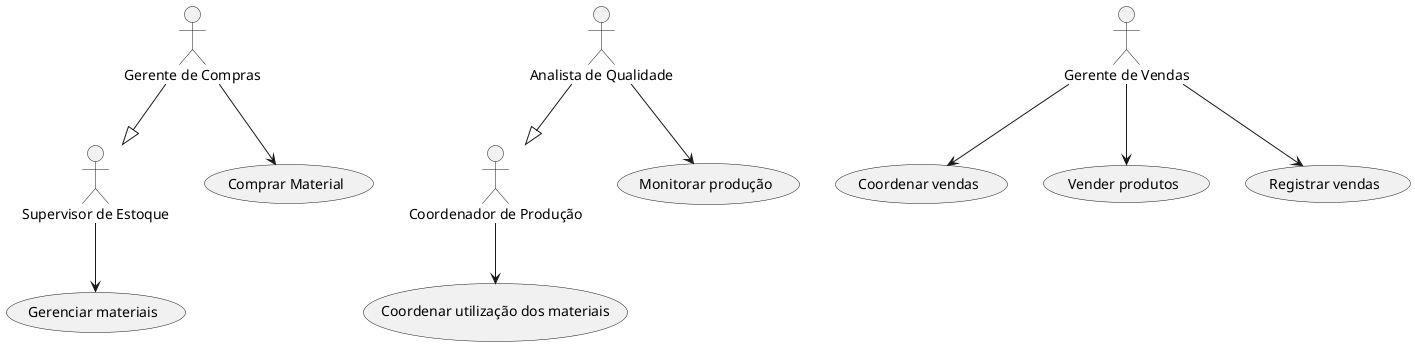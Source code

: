 @startuml Delicias Gourmet
actor "Gerente de Compras" as gc
actor "Supervisor de Estoque" as se
actor "Coordenador de Produção" as cp
actor "Analista de Qualidade" as aq
actor "Gerente de Vendas" as gv

usecase "Comprar Material" as uc1
usecase "Gerenciar materiais" as uc2
usecase "Coordenar utilização dos materiais" as uc4
usecase "Monitorar produção" as uc5
usecase "Coordenar vendas" as uc6
usecase "Vender produtos" as uc7
usecase "Registrar vendas" as uc11

gc --|> se
gc --> uc1
se --> uc2
cp --> uc4
aq --> uc5
aq --|> cp
gv --> uc6
gv --> uc11
gv --> uc7
@enduml